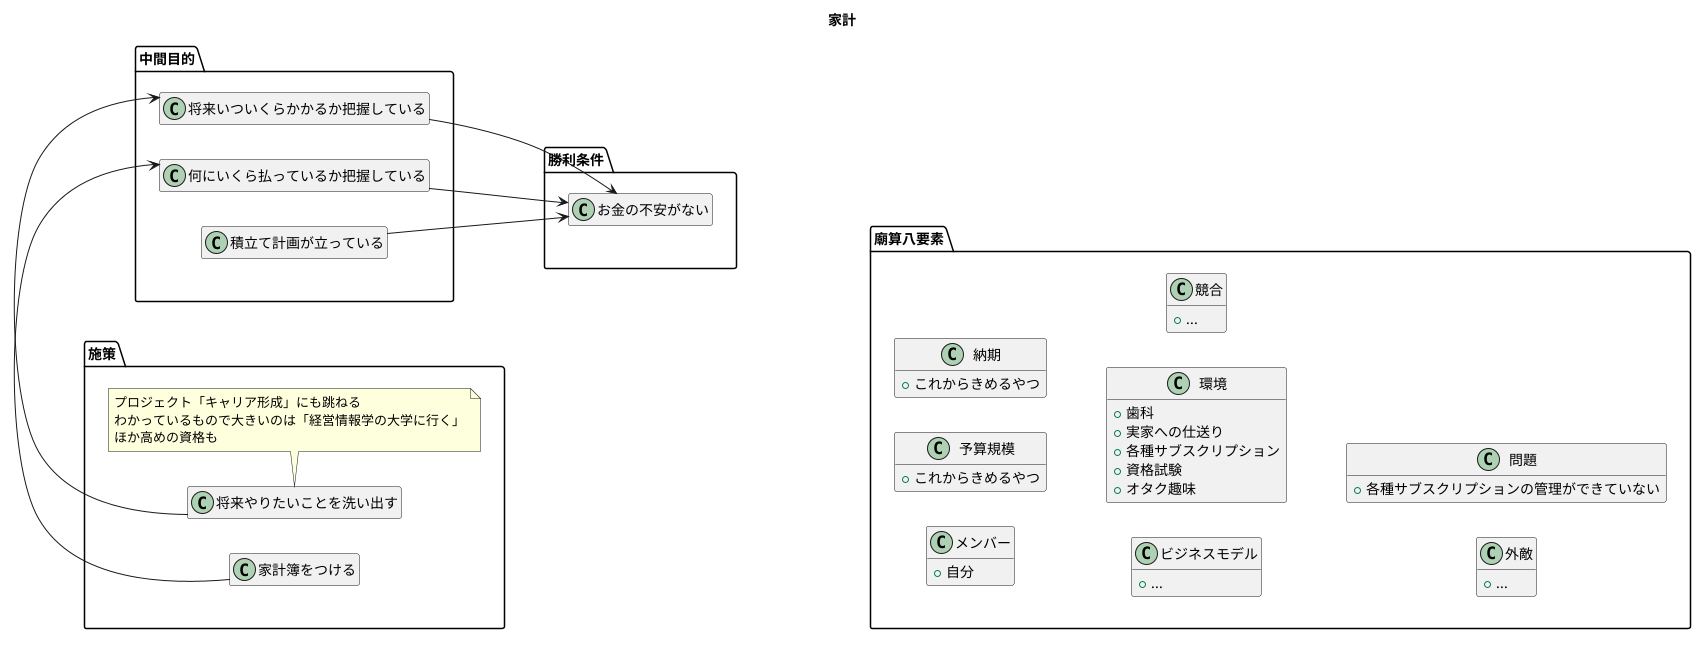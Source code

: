 @startuml

title 家計

hide empty members
skinparam class {
  BackgroundColor<<deprecated>> Grey
  BackgroundColor<<done>> Cyan
  BackgroundColor<<new>> Yellow
}

left to right direction


package 勝利条件 {
  class お金の不安がない
}

package 中間目的 {
  class 何にいくら払っているか把握している
  class 将来いついくらかかるか把握している
  class 積立て計画が立っている

  何にいくら払っているか把握している --> お金の不安がない
  将来いついくらかかるか把握している --> お金の不安がない
  積立て計画が立っている --> お金の不安がない
}

package 施策 {
  class 家計簿をつける
  家計簿をつける --> 何にいくら払っているか把握している

  class 将来やりたいことを洗い出す
  note bottom
  プロジェクト「キャリア形成」にも跳ねる
  わかっているもので大きいのは「経営情報学の大学に行く」
  ほか高めの資格も
  end note
  将来やりたいことを洗い出す -> 将来いついくらかかるか把握している
}

package 廟算八要素 {
  class メンバー {
   + 自分
  }
  class 予算規模 {
   + これからきめるやつ
  }
  class 納期 {
   + これからきめるやつ
  }
  class ビジネスモデル {
   + ...
  }
  class 環境 {
   + 歯科
   + 実家への仕送り
   + 各種サブスクリプション
   + 資格試験
   + オタク趣味
  }

  class 競合 {
   + ...
  }
  class 外敵 {
   + ...
  }
  class 問題 {
   + 各種サブスクリプションの管理ができていない
  }
}

中間目的 --u[hidden]--> 勝利条件
施策 --u[hidden]--> 中間目的
廟算八要素 ---u[hidden]--> 施策

@enduml
